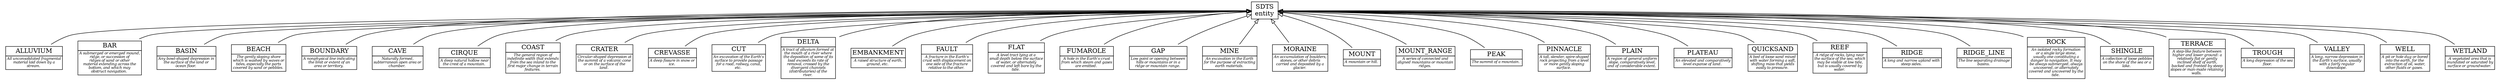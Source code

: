 /* This file was auto-generated on Thu Dec 27 21:44:51 2012
   using SOFT.pm library version 0.5.  Command line:
/usr/local/bin/soft2gv.pl --only cat:SDTS_entity,@SDTS-elevation.list --noorphans --tuples=SDTSEntityTypes.csv --styles=SDTS.gvsty SDTS.soft
*/
digraph G {
	rankdir=BT
	/* subgraphs */
	/* node attributes */
	"cat:ALLUVIUM" [weight="5",label=< <TABLE BORDER="0" CELLBORDER="1" CELLSPACING="0">  <TR><TD>ALLUVIUM</TD></TR>  <TR><TD><FONT POINT-SIZE="8"><I>All unconsolidated fragmental<BR/>material laid down by a<BR/>stream. </I></FONT></TD></TR>  </TABLE>>,shape="plaintext"];
	"cat:BAR" [weight="5",label=< <TABLE BORDER="0" CELLBORDER="1" CELLSPACING="0">  <TR><TD>BAR</TD></TR>  <TR><TD><FONT POINT-SIZE="8"><I>A submerged or emerged mound,<BR/>ridge, or succession of<BR/>ridges of sand or other<BR/>material extending across the<BR/>bottom, and which may<BR/>obstruct navigation. </I></FONT></TD></TR>  </TABLE>>,shape="plaintext"];
	"cat:BASIN" [weight="5",label=< <TABLE BORDER="0" CELLBORDER="1" CELLSPACING="0">  <TR><TD>BASIN</TD></TR>  <TR><TD><FONT POINT-SIZE="8"><I>Any bowl-shaped depression in<BR/>the surface of the land or<BR/>ocean floor. </I></FONT></TD></TR>  </TABLE>>,shape="plaintext"];
	"cat:BEACH" [weight="5",label=< <TABLE BORDER="0" CELLBORDER="1" CELLSPACING="0">  <TR><TD>BEACH</TD></TR>  <TR><TD><FONT POINT-SIZE="8"><I>The gently sloping shore<BR/>which is washed by waves or<BR/>tides, especially the parts<BR/>covered by sand or pebbles. </I></FONT></TD></TR>  </TABLE>>,shape="plaintext"];
	"cat:BOUNDARY" [weight="5",label=< <TABLE BORDER="0" CELLBORDER="1" CELLSPACING="0">  <TR><TD>BOUNDARY</TD></TR>  <TR><TD><FONT POINT-SIZE="8"><I>A nonphysical line indicating<BR/>the limit or extent of an<BR/>area or territory. </I></FONT></TD></TR>  </TABLE>>,shape="plaintext"];
	"cat:CAVE" [weight="5",label=< <TABLE BORDER="0" CELLBORDER="1" CELLSPACING="0">  <TR><TD>CAVE</TD></TR>  <TR><TD><FONT POINT-SIZE="8"><I>Naturally formed,<BR/>subterranean open area or<BR/>chamber. </I></FONT></TD></TR>  </TABLE>>,shape="plaintext"];
	"cat:CIRQUE" [weight="5",label=< <TABLE BORDER="0" CELLBORDER="1" CELLSPACING="0">  <TR><TD>CIRQUE</TD></TR>  <TR><TD><FONT POINT-SIZE="8"><I>A deep natural hollow near<BR/>the crest of a mountain. </I></FONT></TD></TR>  </TABLE>>,shape="plaintext"];
	"cat:COAST" [weight="5",label=< <TABLE BORDER="0" CELLBORDER="1" CELLSPACING="0">  <TR><TD>COAST</TD></TR>  <TR><TD><FONT POINT-SIZE="8"><I>The general region of<BR/>indefinite width that extends<BR/>from the sea inland to the<BR/>first major change in terrain<BR/>features. </I></FONT></TD></TR>  </TABLE>>,shape="plaintext"];
	"cat:CRATER" [weight="5",label=< <TABLE BORDER="0" CELLBORDER="1" CELLSPACING="0">  <TR><TD>CRATER</TD></TR>  <TR><TD><FONT POINT-SIZE="8"><I>Circular-shaped depression at<BR/>the summit of a volcanic cone<BR/>or on the surface of the<BR/>land. </I></FONT></TD></TR>  </TABLE>>,shape="plaintext"];
	"cat:CREVASSE" [weight="5",label=< <TABLE BORDER="0" CELLBORDER="1" CELLSPACING="0">  <TR><TD>CREVASSE</TD></TR>  <TR><TD><FONT POINT-SIZE="8"><I>A deep fissure in snow or<BR/>ice. </I></FONT></TD></TR>  </TABLE>>,shape="plaintext"];
	"cat:CUT" [weight="5",label=< <TABLE BORDER="0" CELLBORDER="1" CELLSPACING="0">  <TR><TD>CUT</TD></TR>  <TR><TD><FONT POINT-SIZE="8"><I>An excavation of the Earth&#39;s<BR/>surface to provide passage<BR/>for a road, railway, canal,<BR/>etc. </I></FONT></TD></TR>  </TABLE>>,shape="plaintext"];
	"cat:DELTA" [weight="5",label=< <TABLE BORDER="0" CELLBORDER="1" CELLSPACING="0">  <TR><TD>DELTA</TD></TR>  <TR><TD><FONT POINT-SIZE="8"><I>A tract of alluvium formed at<BR/>the mouth of a river where<BR/>the deposition of some of its<BR/>load exceeds its rate of<BR/>removal, crossed by the<BR/>divergent channels<BR/>(distributaries) of the<BR/>river. </I></FONT></TD></TR>  </TABLE>>,shape="plaintext"];
	"cat:EMBANKMENT" [weight="5",label=< <TABLE BORDER="0" CELLBORDER="1" CELLSPACING="0">  <TR><TD>EMBANKMENT</TD></TR>  <TR><TD><FONT POINT-SIZE="8"><I>A raised structure of earth,<BR/>ground, etc. </I></FONT></TD></TR>  </TABLE>>,shape="plaintext"];
	"cat:FAULT" [weight="5",label=< <TABLE BORDER="0" CELLBORDER="1" CELLSPACING="0">  <TR><TD>FAULT</TD></TR>  <TR><TD><FONT POINT-SIZE="8"><I>A fracture in the Earth&#39;s<BR/>crust with displacement on<BR/>one side of the fracture<BR/>relative to the other. </I></FONT></TD></TR>  </TABLE>>,shape="plaintext"];
	"cat:FLAT" [weight="5",label=< <TABLE BORDER="0" CELLBORDER="1" CELLSPACING="0">  <TR><TD>FLAT</TD></TR>  <TR><TD><FONT POINT-SIZE="8"><I>A level tract lying at a<BR/>small depth below the surface<BR/>of water, or alternately<BR/>covered and left bare by the<BR/>tide. </I></FONT></TD></TR>  </TABLE>>,shape="plaintext"];
	"cat:FUMAROLE" [weight="5",label=< <TABLE BORDER="0" CELLBORDER="1" CELLSPACING="0">  <TR><TD>FUMAROLE</TD></TR>  <TR><TD><FONT POINT-SIZE="8"><I>A hole in the Earth&#39;s crust<BR/>from which steam and gases<BR/>are emitted. </I></FONT></TD></TR>  </TABLE>>,shape="plaintext"];
	"cat:GAP" [weight="5",label=< <TABLE BORDER="0" CELLBORDER="1" CELLSPACING="0">  <TR><TD>GAP</TD></TR>  <TR><TD><FONT POINT-SIZE="8"><I>Low point or opening between<BR/>hills or mountains or in a<BR/>ridge or mountain range. </I></FONT></TD></TR>  </TABLE>>,shape="plaintext"];
	"cat:MINE" [weight="5",label=< <TABLE BORDER="0" CELLBORDER="1" CELLSPACING="0">  <TR><TD>MINE</TD></TR>  <TR><TD><FONT POINT-SIZE="8"><I>An excavation in the Earth<BR/>for the purpose of extracting<BR/>earth materials. </I></FONT></TD></TR>  </TABLE>>,shape="plaintext"];
	"cat:MORAINE" [weight="5",label=< <TABLE BORDER="0" CELLBORDER="1" CELLSPACING="0">  <TR><TD>MORAINE</TD></TR>  <TR><TD><FONT POINT-SIZE="8"><I>An accumulation of boulders,<BR/>stones, or other debris<BR/>carried and deposited by a<BR/>glacier. </I></FONT></TD></TR>  </TABLE>>,shape="plaintext"];
	"cat:MOUNT" [weight="5",label=< <TABLE BORDER="0" CELLBORDER="1" CELLSPACING="0">  <TR><TD>MOUNT</TD></TR>  <TR><TD><FONT POINT-SIZE="8"><I>A mountain or hill. </I></FONT></TD></TR>  </TABLE>>,shape="plaintext"];
	"cat:MOUNT_RANGE" [weight="5",label=< <TABLE BORDER="0" CELLBORDER="1" CELLSPACING="0">  <TR><TD>MOUNT_RANGE</TD></TR>  <TR><TD><FONT POINT-SIZE="8"><I>A series of connected and<BR/>aligned mountains or mountain<BR/>ridges. </I></FONT></TD></TR>  </TABLE>>,shape="plaintext"];
	"cat:PEAK" [weight="5",label=< <TABLE BORDER="0" CELLBORDER="1" CELLSPACING="0">  <TR><TD>PEAK</TD></TR>  <TR><TD><FONT POINT-SIZE="8"><I>The summit of a mountain. </I></FONT></TD></TR>  </TABLE>>,shape="plaintext"];
	"cat:PINNACLE" [weight="5",label=< <TABLE BORDER="0" CELLBORDER="1" CELLSPACING="0">  <TR><TD>PINNACLE</TD></TR>  <TR><TD><FONT POINT-SIZE="8"><I>A tall, slender, spire-shaped<BR/>rock projecting from a level<BR/>or more gently sloping<BR/>surface. </I></FONT></TD></TR>  </TABLE>>,shape="plaintext"];
	"cat:PLAIN" [weight="5",label=< <TABLE BORDER="0" CELLBORDER="1" CELLSPACING="0">  <TR><TD>PLAIN</TD></TR>  <TR><TD><FONT POINT-SIZE="8"><I>A region of general uniform<BR/>slope, comparatively level,<BR/>and of considerable extent. </I></FONT></TD></TR>  </TABLE>>,shape="plaintext"];
	"cat:PLATEAU" [weight="5",label=< <TABLE BORDER="0" CELLBORDER="1" CELLSPACING="0">  <TR><TD>PLATEAU</TD></TR>  <TR><TD><FONT POINT-SIZE="8"><I>An elevated and comparatively<BR/>level expanse of land. </I></FONT></TD></TR>  </TABLE>>,shape="plaintext"];
	"cat:QUICKSAND" [weight="5",label=< <TABLE BORDER="0" CELLBORDER="1" CELLSPACING="0">  <TR><TD>QUICKSAND</TD></TR>  <TR><TD><FONT POINT-SIZE="8"><I>A bed of loose sand mixed<BR/>with water forming a soft,<BR/>shifting mass that yields<BR/>easily to pressure. </I></FONT></TD></TR>  </TABLE>>,shape="plaintext"];
	"cat:REEF" [weight="5",label=< <TABLE BORDER="0" CELLBORDER="1" CELLSPACING="0">  <TR><TD>REEF</TD></TR>  <TR><TD><FONT POINT-SIZE="8"><I>A ridge of rocks, lying near<BR/>the surface of the sea, which<BR/>may be visible at low tide,<BR/>but is usually covered by<BR/>water. </I></FONT></TD></TR>  </TABLE>>,shape="plaintext"];
	"cat:RIDGE" [weight="5",label=< <TABLE BORDER="0" CELLBORDER="1" CELLSPACING="0">  <TR><TD>RIDGE</TD></TR>  <TR><TD><FONT POINT-SIZE="8"><I>A long and narrow upland with<BR/>steep sides. </I></FONT></TD></TR>  </TABLE>>,shape="plaintext"];
	"cat:RIDGE_LINE" [weight="5",label=< <TABLE BORDER="0" CELLBORDER="1" CELLSPACING="0">  <TR><TD>RIDGE_LINE</TD></TR>  <TR><TD><FONT POINT-SIZE="8"><I>The line separating drainage<BR/>basins. </I></FONT></TD></TR>  </TABLE>>,shape="plaintext"];
	"cat:ROCK" [weight="5",label=< <TABLE BORDER="0" CELLBORDER="1" CELLSPACING="0">  <TR><TD>ROCK</TD></TR>  <TR><TD><FONT POINT-SIZE="8"><I>An isolated rocky formation<BR/>or a single large stone,<BR/>usually one constituting a<BR/>danger to navigation. It may<BR/>be always submerged, always<BR/>uncovered, or alternately<BR/>covered and uncovered by the<BR/>tide. </I></FONT></TD></TR>  </TABLE>>,shape="plaintext"];
	"cat:SDTS_entity" [weight="5",shape="box",label="SDTS\nentity"];
	"cat:SHINGLE" [weight="5",label=< <TABLE BORDER="0" CELLBORDER="1" CELLSPACING="0">  <TR><TD>SHINGLE</TD></TR>  <TR><TD><FONT POINT-SIZE="8"><I>A collection of loose pebbles<BR/>on the shore of the sea or a<BR/>lake. </I></FONT></TD></TR>  </TABLE>>,shape="plaintext"];
	"cat:TERRACE" [weight="5",label=< <TABLE BORDER="0" CELLBORDER="1" CELLSPACING="0">  <TR><TD>TERRACE</TD></TR>  <TR><TD><FONT POINT-SIZE="8"><I>A step-like feature between<BR/>higher and lower ground: a<BR/>relatively flat or gently<BR/>inclined shelf of earth,<BR/>backed and fronted by steep<BR/>slopes or man-made retaining<BR/>walls. </I></FONT></TD></TR>  </TABLE>>,shape="plaintext"];
	"cat:TROUGH" [weight="5",label=< <TABLE BORDER="0" CELLBORDER="1" CELLSPACING="0">  <TR><TD>TROUGH</TD></TR>  <TR><TD><FONT POINT-SIZE="8"><I>A long depression of the sea<BR/>floor. </I></FONT></TD></TR>  </TABLE>>,shape="plaintext"];
	"cat:VALLEY" [weight="5",label=< <TABLE BORDER="0" CELLBORDER="1" CELLSPACING="0">  <TR><TD>VALLEY</TD></TR>  <TR><TD><FONT POINT-SIZE="8"><I>A long, narrow depression in<BR/>the Earth&#39;s surface, usually<BR/>with a fairly regular<BR/>downslope. </I></FONT></TD></TR>  </TABLE>>,shape="plaintext"];
	"cat:WELL" [weight="5",label=< <TABLE BORDER="0" CELLBORDER="1" CELLSPACING="0">  <TR><TD>WELL</TD></TR>  <TR><TD><FONT POINT-SIZE="8"><I>A pit or hole dug or bored<BR/>into the earth, for the<BR/>extraction of oil, water,<BR/>other fluids or gases. </I></FONT></TD></TR>  </TABLE>>,shape="plaintext"];
	"cat:WETLAND" [weight="5",label=< <TABLE BORDER="0" CELLBORDER="1" CELLSPACING="0">  <TR><TD>WETLAND</TD></TR>  <TR><TD><FONT POINT-SIZE="8"><I>A vegetated area that is<BR/>inundated or saturated by<BR/>surface or groundwater. </I></FONT></TD></TR>  </TABLE>>,shape="plaintext"];

	/* relations with attributes */
	"cat:ALLUVIUM" -> "cat:SDTS_entity" [style="solid",arrowhead="empty"];
	"cat:BAR" -> "cat:SDTS_entity" [style="solid",arrowhead="empty"];
	"cat:BASIN" -> "cat:SDTS_entity" [style="solid",arrowhead="empty"];
	"cat:BEACH" -> "cat:SDTS_entity" [style="solid",arrowhead="empty"];
	"cat:BOUNDARY" -> "cat:SDTS_entity" [style="solid",arrowhead="empty"];
	"cat:CAVE" -> "cat:SDTS_entity" [style="solid",arrowhead="empty"];
	"cat:CIRQUE" -> "cat:SDTS_entity" [style="solid",arrowhead="empty"];
	"cat:COAST" -> "cat:SDTS_entity" [style="solid",arrowhead="empty"];
	"cat:CRATER" -> "cat:SDTS_entity" [style="solid",arrowhead="empty"];
	"cat:CREVASSE" -> "cat:SDTS_entity" [style="solid",arrowhead="empty"];
	"cat:CUT" -> "cat:SDTS_entity" [style="solid",arrowhead="empty"];
	"cat:DELTA" -> "cat:SDTS_entity" [style="solid",arrowhead="empty"];
	"cat:EMBANKMENT" -> "cat:SDTS_entity" [style="solid",arrowhead="empty"];
	"cat:FAULT" -> "cat:SDTS_entity" [style="solid",arrowhead="empty"];
	"cat:FLAT" -> "cat:SDTS_entity" [style="solid",arrowhead="empty"];
	"cat:FUMAROLE" -> "cat:SDTS_entity" [style="solid",arrowhead="empty"];
	"cat:GAP" -> "cat:SDTS_entity" [style="solid",arrowhead="empty"];
	"cat:MINE" -> "cat:SDTS_entity" [style="solid",arrowhead="empty"];
	"cat:MORAINE" -> "cat:SDTS_entity" [style="solid",arrowhead="empty"];
	"cat:MOUNT" -> "cat:SDTS_entity" [style="solid",arrowhead="empty"];
	"cat:MOUNT_RANGE" -> "cat:SDTS_entity" [style="solid",arrowhead="empty"];
	"cat:PEAK" -> "cat:SDTS_entity" [style="solid",arrowhead="empty"];
	"cat:PINNACLE" -> "cat:SDTS_entity" [style="solid",arrowhead="empty"];
	"cat:PLAIN" -> "cat:SDTS_entity" [style="solid",arrowhead="empty"];
	"cat:PLATEAU" -> "cat:SDTS_entity" [style="solid",arrowhead="empty"];
	"cat:QUICKSAND" -> "cat:SDTS_entity" [style="solid",arrowhead="empty"];
	"cat:REEF" -> "cat:SDTS_entity" [style="solid",arrowhead="empty"];
	"cat:RIDGE" -> "cat:SDTS_entity" [style="solid",arrowhead="empty"];
	"cat:RIDGE_LINE" -> "cat:SDTS_entity" [style="solid",arrowhead="empty"];
	"cat:ROCK" -> "cat:SDTS_entity" [style="solid",arrowhead="empty"];
	"cat:SHINGLE" -> "cat:SDTS_entity" [style="solid",arrowhead="empty"];
	"cat:TERRACE" -> "cat:SDTS_entity" [style="solid",arrowhead="empty"];
	"cat:TROUGH" -> "cat:SDTS_entity" [style="solid",arrowhead="empty"];
	"cat:VALLEY" -> "cat:SDTS_entity" [style="solid",arrowhead="empty"];
	"cat:WELL" -> "cat:SDTS_entity" [style="solid",arrowhead="empty"];
	"cat:WETLAND" -> "cat:SDTS_entity" [style="solid",arrowhead="empty"];
}

